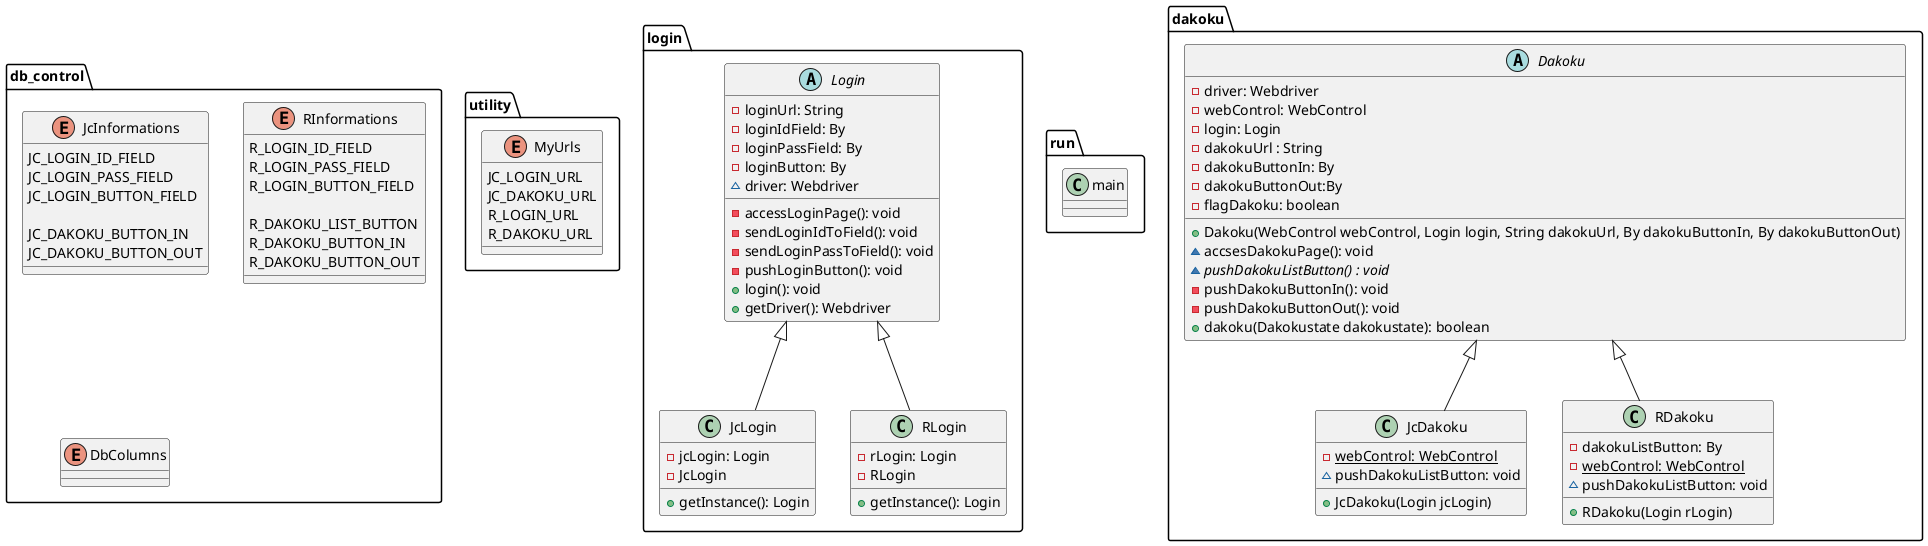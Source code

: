 "@startuml Dakoku Class図"

package utility {
    enum MyUrls {
        JC_LOGIN_URL
        JC_DAKOKU_URL
        R_LOGIN_URL
        R_DAKOKU_URL
    }

    
}
package login {
    abstract class Login {
        - loginUrl: String
        - loginIdField: By
        - loginPassField: By
        - loginButton: By
        ~ driver: Webdriver

        - accessLoginPage(): void
        - sendLoginIdToField(): void
        - sendLoginPassToField(): void
        - pushLoginButton(): void 
        + login(): void
        + getDriver(): Webdriver
    }

    class JcLogin extends Login {
        - jcLogin: Login
        - JcLogin
        + getInstance(): Login
    }

    class RLogin extends Login {
        - rLogin: Login
        - RLogin
        + getInstance(): Login
    }
}

package run {
    class main {

    }
}

package dakoku {
    abstract class Dakoku {
        - driver: Webdriver
        - webControl: WebControl
        - login: Login
        - dakokuUrl : String
        - dakokuButtonIn: By
        - dakokuButtonOut:By
        - flagDakoku: boolean

        + Dakoku(WebControl webControl, Login login, String dakokuUrl, By dakokuButtonIn, By dakokuButtonOut)
        ~ accsesDakokuPage(): void
        ~ {abstract} pushDakokuListButton() : void
        - pushDakokuButtonIn(): void
        - pushDakokuButtonOut(): void
        + dakoku(Dakokustate dakokustate): boolean
    } 

    class JcDakoku extends Dakoku {
        - {static} webControl: WebControl
        + JcDakoku(Login jcLogin)
        ~ pushDakokuListButton: void
    }

    class RDakoku extends Dakoku {
        - dakokuListButton: By
        - {static} webControl: WebControl
        + RDakoku(Login rLogin)
        ~ pushDakokuListButton: void
    }
}

package db_control {
    enum JcInformations {
    
        JC_LOGIN_ID_FIELD
        JC_LOGIN_PASS_FIELD
        JC_LOGIN_BUTTON_FIELD

        JC_DAKOKU_BUTTON_IN
        JC_DAKOKU_BUTTON_OUT
    
    }

    enum RInformations {
        R_LOGIN_ID_FIELD
        R_LOGIN_PASS_FIELD
        R_LOGIN_BUTTON_FIELD
        
        R_DAKOKU_LIST_BUTTON
        R_DAKOKU_BUTTON_IN
        R_DAKOKU_BUTTON_OUT
    }

    enum DbColumns {
        
    }
}



@enduml